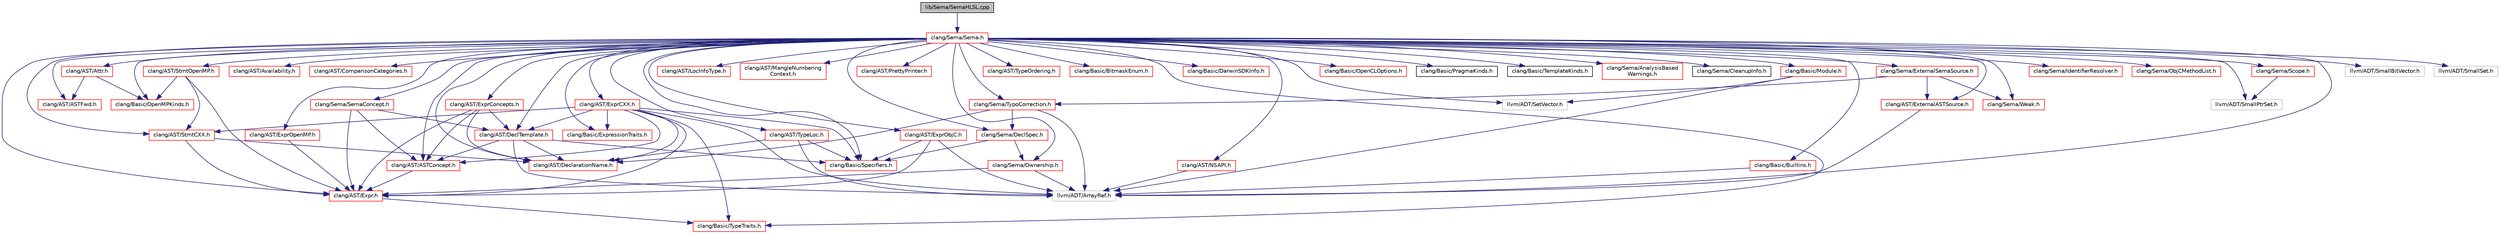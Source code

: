 digraph "lib/Sema/SemaHLSL.cpp"
{
 // LATEX_PDF_SIZE
  bgcolor="transparent";
  edge [fontname="Helvetica",fontsize="10",labelfontname="Helvetica",labelfontsize="10"];
  node [fontname="Helvetica",fontsize="10",shape=record];
  Node1 [label="lib/Sema/SemaHLSL.cpp",height=0.2,width=0.4,color="black", fillcolor="grey75", style="filled", fontcolor="black",tooltip=" "];
  Node1 -> Node2 [color="midnightblue",fontsize="10",style="solid",fontname="Helvetica"];
  Node2 [label="clang/Sema/Sema.h",height=0.2,width=0.4,color="red",URL="$Sema_8h.html",tooltip=" "];
  Node2 -> Node3 [color="midnightblue",fontsize="10",style="solid",fontname="Helvetica"];
  Node3 [label="clang/AST/ASTConcept.h",height=0.2,width=0.4,color="red",URL="$ASTConcept_8h.html",tooltip="This file provides AST data structures related to concepts."];
  Node3 -> Node4 [color="midnightblue",fontsize="10",style="solid",fontname="Helvetica"];
  Node4 [label="clang/AST/Expr.h",height=0.2,width=0.4,color="red",URL="$Expr_8h.html",tooltip=" "];
  Node4 -> Node129 [color="midnightblue",fontsize="10",style="solid",fontname="Helvetica"];
  Node129 [label="clang/Basic/TypeTraits.h",height=0.2,width=0.4,color="red",URL="$TypeTraits_8h.html",tooltip=" "];
  Node2 -> Node132 [color="midnightblue",fontsize="10",style="solid",fontname="Helvetica"];
  Node132 [label="clang/AST/ASTFwd.h",height=0.2,width=0.4,color="red",URL="$ASTFwd_8h.html",tooltip=" "];
  Node2 -> Node134 [color="midnightblue",fontsize="10",style="solid",fontname="Helvetica"];
  Node134 [label="clang/AST/Attr.h",height=0.2,width=0.4,color="red",URL="$Attr_8h.html",tooltip=" "];
  Node134 -> Node132 [color="midnightblue",fontsize="10",style="solid",fontname="Helvetica"];
  Node134 -> Node137 [color="midnightblue",fontsize="10",style="solid",fontname="Helvetica"];
  Node137 [label="clang/Basic/OpenMPKinds.h",height=0.2,width=0.4,color="red",URL="$OpenMPKinds_8h.html",tooltip=" "];
  Node2 -> Node141 [color="midnightblue",fontsize="10",style="solid",fontname="Helvetica"];
  Node141 [label="clang/AST/Availability.h",height=0.2,width=0.4,color="red",URL="$Availability_8h.html",tooltip=" "];
  Node2 -> Node142 [color="midnightblue",fontsize="10",style="solid",fontname="Helvetica"];
  Node142 [label="clang/AST/ComparisonCategories.h",height=0.2,width=0.4,color="red",URL="$ComparisonCategories_8h.html",tooltip=" "];
  Node2 -> Node144 [color="midnightblue",fontsize="10",style="solid",fontname="Helvetica"];
  Node144 [label="clang/AST/DeclTemplate.h",height=0.2,width=0.4,color="red",URL="$DeclTemplate_8h.html",tooltip=" "];
  Node144 -> Node3 [color="midnightblue",fontsize="10",style="solid",fontname="Helvetica"];
  Node144 -> Node45 [color="midnightblue",fontsize="10",style="solid",fontname="Helvetica"];
  Node45 [label="clang/AST/DeclarationName.h",height=0.2,width=0.4,color="red",URL="$DeclarationName_8h.html",tooltip=" "];
  Node144 -> Node35 [color="midnightblue",fontsize="10",style="solid",fontname="Helvetica"];
  Node35 [label="clang/Basic/Specifiers.h",height=0.2,width=0.4,color="red",URL="$Specifiers_8h.html",tooltip=" "];
  Node144 -> Node32 [color="midnightblue",fontsize="10",style="solid",fontname="Helvetica"];
  Node32 [label="llvm/ADT/ArrayRef.h",height=0.2,width=0.4,color="grey75",tooltip=" "];
  Node2 -> Node45 [color="midnightblue",fontsize="10",style="solid",fontname="Helvetica"];
  Node2 -> Node4 [color="midnightblue",fontsize="10",style="solid",fontname="Helvetica"];
  Node2 -> Node173 [color="midnightblue",fontsize="10",style="solid",fontname="Helvetica"];
  Node173 [label="clang/AST/ExprCXX.h",height=0.2,width=0.4,color="red",URL="$ExprCXX_8h.html",tooltip=" "];
  Node173 -> Node3 [color="midnightblue",fontsize="10",style="solid",fontname="Helvetica"];
  Node173 -> Node144 [color="midnightblue",fontsize="10",style="solid",fontname="Helvetica"];
  Node173 -> Node45 [color="midnightblue",fontsize="10",style="solid",fontname="Helvetica"];
  Node173 -> Node4 [color="midnightblue",fontsize="10",style="solid",fontname="Helvetica"];
  Node173 -> Node174 [color="midnightblue",fontsize="10",style="solid",fontname="Helvetica"];
  Node174 [label="clang/AST/StmtCXX.h",height=0.2,width=0.4,color="red",URL="$StmtCXX_8h.html",tooltip=" "];
  Node174 -> Node45 [color="midnightblue",fontsize="10",style="solid",fontname="Helvetica"];
  Node174 -> Node4 [color="midnightblue",fontsize="10",style="solid",fontname="Helvetica"];
  Node173 -> Node175 [color="midnightblue",fontsize="10",style="solid",fontname="Helvetica"];
  Node175 [label="clang/Basic/ExpressionTraits.h",height=0.2,width=0.4,color="red",URL="$ExpressionTraits_8h.html",tooltip=" "];
  Node173 -> Node35 [color="midnightblue",fontsize="10",style="solid",fontname="Helvetica"];
  Node173 -> Node129 [color="midnightblue",fontsize="10",style="solid",fontname="Helvetica"];
  Node173 -> Node32 [color="midnightblue",fontsize="10",style="solid",fontname="Helvetica"];
  Node2 -> Node176 [color="midnightblue",fontsize="10",style="solid",fontname="Helvetica"];
  Node176 [label="clang/AST/ExprConcepts.h",height=0.2,width=0.4,color="red",URL="$ExprConcepts_8h.html",tooltip=" "];
  Node176 -> Node3 [color="midnightblue",fontsize="10",style="solid",fontname="Helvetica"];
  Node176 -> Node45 [color="midnightblue",fontsize="10",style="solid",fontname="Helvetica"];
  Node176 -> Node144 [color="midnightblue",fontsize="10",style="solid",fontname="Helvetica"];
  Node176 -> Node4 [color="midnightblue",fontsize="10",style="solid",fontname="Helvetica"];
  Node2 -> Node177 [color="midnightblue",fontsize="10",style="solid",fontname="Helvetica"];
  Node177 [label="clang/AST/ExprObjC.h",height=0.2,width=0.4,color="red",URL="$ExprObjC_8h.html",tooltip=" "];
  Node177 -> Node4 [color="midnightblue",fontsize="10",style="solid",fontname="Helvetica"];
  Node177 -> Node35 [color="midnightblue",fontsize="10",style="solid",fontname="Helvetica"];
  Node177 -> Node32 [color="midnightblue",fontsize="10",style="solid",fontname="Helvetica"];
  Node2 -> Node181 [color="midnightblue",fontsize="10",style="solid",fontname="Helvetica"];
  Node181 [label="clang/AST/ExprOpenMP.h",height=0.2,width=0.4,color="red",URL="$ExprOpenMP_8h.html",tooltip=" "];
  Node181 -> Node4 [color="midnightblue",fontsize="10",style="solid",fontname="Helvetica"];
  Node2 -> Node97 [color="midnightblue",fontsize="10",style="solid",fontname="Helvetica"];
  Node97 [label="clang/AST/ExternalASTSource.h",height=0.2,width=0.4,color="red",URL="$ExternalASTSource_8h.html",tooltip=" "];
  Node97 -> Node32 [color="midnightblue",fontsize="10",style="solid",fontname="Helvetica"];
  Node2 -> Node182 [color="midnightblue",fontsize="10",style="solid",fontname="Helvetica"];
  Node182 [label="clang/AST/LocInfoType.h",height=0.2,width=0.4,color="red",URL="$LocInfoType_8h.html",tooltip=" "];
  Node2 -> Node183 [color="midnightblue",fontsize="10",style="solid",fontname="Helvetica"];
  Node183 [label="clang/AST/MangleNumbering\lContext.h",height=0.2,width=0.4,color="red",URL="$MangleNumberingContext_8h.html",tooltip=" "];
  Node2 -> Node184 [color="midnightblue",fontsize="10",style="solid",fontname="Helvetica"];
  Node184 [label="clang/AST/NSAPI.h",height=0.2,width=0.4,color="red",URL="$NSAPI_8h.html",tooltip=" "];
  Node184 -> Node32 [color="midnightblue",fontsize="10",style="solid",fontname="Helvetica"];
  Node2 -> Node149 [color="midnightblue",fontsize="10",style="solid",fontname="Helvetica"];
  Node149 [label="clang/AST/PrettyPrinter.h",height=0.2,width=0.4,color="red",URL="$PrettyPrinter_8h.html",tooltip=" "];
  Node2 -> Node174 [color="midnightblue",fontsize="10",style="solid",fontname="Helvetica"];
  Node2 -> Node185 [color="midnightblue",fontsize="10",style="solid",fontname="Helvetica"];
  Node185 [label="clang/AST/StmtOpenMP.h",height=0.2,width=0.4,color="red",URL="$StmtOpenMP_8h.html",tooltip=" "];
  Node185 -> Node4 [color="midnightblue",fontsize="10",style="solid",fontname="Helvetica"];
  Node185 -> Node174 [color="midnightblue",fontsize="10",style="solid",fontname="Helvetica"];
  Node185 -> Node137 [color="midnightblue",fontsize="10",style="solid",fontname="Helvetica"];
  Node2 -> Node170 [color="midnightblue",fontsize="10",style="solid",fontname="Helvetica"];
  Node170 [label="clang/AST/TypeLoc.h",height=0.2,width=0.4,color="red",URL="$TypeLoc_8h.html",tooltip=" "];
  Node170 -> Node45 [color="midnightblue",fontsize="10",style="solid",fontname="Helvetica"];
  Node170 -> Node35 [color="midnightblue",fontsize="10",style="solid",fontname="Helvetica"];
  Node170 -> Node32 [color="midnightblue",fontsize="10",style="solid",fontname="Helvetica"];
  Node2 -> Node189 [color="midnightblue",fontsize="10",style="solid",fontname="Helvetica"];
  Node189 [label="clang/AST/TypeOrdering.h",height=0.2,width=0.4,color="red",URL="$TypeOrdering_8h.html",tooltip=" "];
  Node2 -> Node28 [color="midnightblue",fontsize="10",style="solid",fontname="Helvetica"];
  Node28 [label="clang/Basic/BitmaskEnum.h",height=0.2,width=0.4,color="red",URL="$BitmaskEnum_8h.html",tooltip=" "];
  Node2 -> Node191 [color="midnightblue",fontsize="10",style="solid",fontname="Helvetica"];
  Node191 [label="clang/Basic/Builtins.h",height=0.2,width=0.4,color="red",URL="$Builtins_8h.html",tooltip=" "];
  Node191 -> Node32 [color="midnightblue",fontsize="10",style="solid",fontname="Helvetica"];
  Node2 -> Node193 [color="midnightblue",fontsize="10",style="solid",fontname="Helvetica"];
  Node193 [label="clang/Basic/DarwinSDKInfo.h",height=0.2,width=0.4,color="red",URL="$DarwinSDKInfo_8h.html",tooltip=" "];
  Node2 -> Node175 [color="midnightblue",fontsize="10",style="solid",fontname="Helvetica"];
  Node2 -> Node196 [color="midnightblue",fontsize="10",style="solid",fontname="Helvetica"];
  Node196 [label="clang/Basic/Module.h",height=0.2,width=0.4,color="red",URL="$Module_8h.html",tooltip=" "];
  Node196 -> Node32 [color="midnightblue",fontsize="10",style="solid",fontname="Helvetica"];
  Node196 -> Node204 [color="midnightblue",fontsize="10",style="solid",fontname="Helvetica"];
  Node204 [label="llvm/ADT/SetVector.h",height=0.2,width=0.4,color="grey75",tooltip=" "];
  Node2 -> Node206 [color="midnightblue",fontsize="10",style="solid",fontname="Helvetica"];
  Node206 [label="clang/Basic/OpenCLOptions.h",height=0.2,width=0.4,color="red",URL="$OpenCLOptions_8h.html",tooltip=" "];
  Node2 -> Node137 [color="midnightblue",fontsize="10",style="solid",fontname="Helvetica"];
  Node2 -> Node102 [color="midnightblue",fontsize="10",style="solid",fontname="Helvetica"];
  Node102 [label="clang/Basic/PragmaKinds.h",height=0.2,width=0.4,color="black",URL="$PragmaKinds_8h.html",tooltip=" "];
  Node2 -> Node35 [color="midnightblue",fontsize="10",style="solid",fontname="Helvetica"];
  Node2 -> Node207 [color="midnightblue",fontsize="10",style="solid",fontname="Helvetica"];
  Node207 [label="clang/Basic/TemplateKinds.h",height=0.2,width=0.4,color="black",URL="$TemplateKinds_8h.html",tooltip=" "];
  Node2 -> Node129 [color="midnightblue",fontsize="10",style="solid",fontname="Helvetica"];
  Node2 -> Node208 [color="midnightblue",fontsize="10",style="solid",fontname="Helvetica"];
  Node208 [label="clang/Sema/AnalysisBased\lWarnings.h",height=0.2,width=0.4,color="red",URL="$AnalysisBasedWarnings_8h.html",tooltip=" "];
  Node2 -> Node209 [color="midnightblue",fontsize="10",style="solid",fontname="Helvetica"];
  Node209 [label="clang/Sema/CleanupInfo.h",height=0.2,width=0.4,color="black",URL="$CleanupInfo_8h.html",tooltip=" "];
  Node2 -> Node210 [color="midnightblue",fontsize="10",style="solid",fontname="Helvetica"];
  Node210 [label="clang/Sema/DeclSpec.h",height=0.2,width=0.4,color="red",URL="$DeclSpec_8h.html",tooltip=" "];
  Node210 -> Node35 [color="midnightblue",fontsize="10",style="solid",fontname="Helvetica"];
  Node210 -> Node212 [color="midnightblue",fontsize="10",style="solid",fontname="Helvetica"];
  Node212 [label="clang/Sema/Ownership.h",height=0.2,width=0.4,color="red",URL="$Ownership_8h.html",tooltip=" "];
  Node212 -> Node4 [color="midnightblue",fontsize="10",style="solid",fontname="Helvetica"];
  Node212 -> Node32 [color="midnightblue",fontsize="10",style="solid",fontname="Helvetica"];
  Node2 -> Node217 [color="midnightblue",fontsize="10",style="solid",fontname="Helvetica"];
  Node217 [label="clang/Sema/ExternalSemaSource.h",height=0.2,width=0.4,color="red",URL="$ExternalSemaSource_8h.html",tooltip=" "];
  Node217 -> Node97 [color="midnightblue",fontsize="10",style="solid",fontname="Helvetica"];
  Node217 -> Node218 [color="midnightblue",fontsize="10",style="solid",fontname="Helvetica"];
  Node218 [label="clang/Sema/TypoCorrection.h",height=0.2,width=0.4,color="red",URL="$TypoCorrection_8h.html",tooltip=" "];
  Node218 -> Node45 [color="midnightblue",fontsize="10",style="solid",fontname="Helvetica"];
  Node218 -> Node210 [color="midnightblue",fontsize="10",style="solid",fontname="Helvetica"];
  Node218 -> Node32 [color="midnightblue",fontsize="10",style="solid",fontname="Helvetica"];
  Node217 -> Node219 [color="midnightblue",fontsize="10",style="solid",fontname="Helvetica"];
  Node219 [label="clang/Sema/Weak.h",height=0.2,width=0.4,color="red",URL="$Weak_8h.html",tooltip=" "];
  Node2 -> Node220 [color="midnightblue",fontsize="10",style="solid",fontname="Helvetica"];
  Node220 [label="clang/Sema/IdentifierResolver.h",height=0.2,width=0.4,color="red",URL="$IdentifierResolver_8h.html",tooltip=" "];
  Node2 -> Node221 [color="midnightblue",fontsize="10",style="solid",fontname="Helvetica"];
  Node221 [label="clang/Sema/ObjCMethodList.h",height=0.2,width=0.4,color="red",URL="$ObjCMethodList_8h.html",tooltip=" "];
  Node2 -> Node212 [color="midnightblue",fontsize="10",style="solid",fontname="Helvetica"];
  Node2 -> Node222 [color="midnightblue",fontsize="10",style="solid",fontname="Helvetica"];
  Node222 [label="clang/Sema/Scope.h",height=0.2,width=0.4,color="red",URL="$Scope_8h.html",tooltip=" "];
  Node222 -> Node223 [color="midnightblue",fontsize="10",style="solid",fontname="Helvetica"];
  Node223 [label="llvm/ADT/SmallPtrSet.h",height=0.2,width=0.4,color="grey75",tooltip=" "];
  Node2 -> Node224 [color="midnightblue",fontsize="10",style="solid",fontname="Helvetica"];
  Node224 [label="clang/Sema/SemaConcept.h",height=0.2,width=0.4,color="red",URL="$SemaConcept_8h.html",tooltip=" "];
  Node224 -> Node3 [color="midnightblue",fontsize="10",style="solid",fontname="Helvetica"];
  Node224 -> Node4 [color="midnightblue",fontsize="10",style="solid",fontname="Helvetica"];
  Node224 -> Node144 [color="midnightblue",fontsize="10",style="solid",fontname="Helvetica"];
  Node2 -> Node218 [color="midnightblue",fontsize="10",style="solid",fontname="Helvetica"];
  Node2 -> Node219 [color="midnightblue",fontsize="10",style="solid",fontname="Helvetica"];
  Node2 -> Node32 [color="midnightblue",fontsize="10",style="solid",fontname="Helvetica"];
  Node2 -> Node204 [color="midnightblue",fontsize="10",style="solid",fontname="Helvetica"];
  Node2 -> Node225 [color="midnightblue",fontsize="10",style="solid",fontname="Helvetica"];
  Node225 [label="llvm/ADT/SmallBitVector.h",height=0.2,width=0.4,color="grey75",tooltip=" "];
  Node2 -> Node223 [color="midnightblue",fontsize="10",style="solid",fontname="Helvetica"];
  Node2 -> Node226 [color="midnightblue",fontsize="10",style="solid",fontname="Helvetica"];
  Node226 [label="llvm/ADT/SmallSet.h",height=0.2,width=0.4,color="grey75",tooltip=" "];
}
